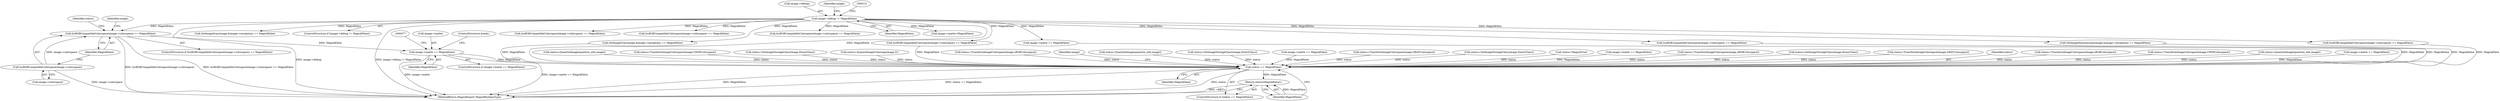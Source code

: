 digraph "0_ImageMagick_d63a3c5729df59f183e9e110d5d8385d17caaad0@pointer" {
"1000471" [label="(Call,image->matte == MagickFalse)"];
"1000448" [label="(Call,IssRGBCompatibleColorspace(image->colorspace) == MagickFalse)"];
"1000449" [label="(Call,IssRGBCompatibleColorspace(image->colorspace))"];
"1000115" [label="(Call,image->debug != MagickFalse)"];
"1000582" [label="(Call,status == MagickFalse)"];
"1000585" [label="(Return,return(MagickFalse);)"];
"1000360" [label="(Call,status=QuantizeImage(quantize_info,image))"];
"1000503" [label="(Call,status=TransformImageColorspace(image,CMYKColorspace))"];
"1000470" [label="(ControlStructure,if (image->matte == MagickFalse))"];
"1000472" [label="(Call,image->matte)"];
"1000514" [label="(Call,status=SetImageStorageClass(image,DirectClass))"];
"1000455" [label="(Identifier,status)"];
"1000417" [label="(Call,IssRGBCompatibleColorspace(image->colorspace) == MagickFalse)"];
"1000563" [label="(Call,image->matte == MagickFalse)"];
"1000209" [label="(Call,status=AcquireImageColormap(image,2))"];
"1000115" [label="(Call,image->debug != MagickFalse)"];
"1000119" [label="(Identifier,MagickFalse)"];
"1000462" [label="(Identifier,image)"];
"1000586" [label="(Identifier,MagickFalse)"];
"1000492" [label="(Call,IssRGBCompatibleColorspace(image->colorspace) == MagickFalse)"];
"1000423" [label="(Call,status=TransformImageColorspace(image,sRGBColorspace))"];
"1000589" [label="(Identifier,image)"];
"1000168" [label="(Call,SetImageMonochrome(image,&image->exception) == MagickFalse)"];
"1000245" [label="(Call,SetImageGray(image,&image->exception) == MagickFalse)"];
"1000306" [label="(Call,status=QuantizeImage(quantize_info,image))"];
"1000434" [label="(Call,status=SetImageStorageClass(image,DirectClass))"];
"1000273" [label="(Call,IssRGBCompatibleColorspace(image->colorspace) == MagickFalse)"];
"1000385" [label="(Call,image->matte == MagickFalse)"];
"1000114" [label="(ControlStructure,if (image->debug != MagickFalse))"];
"1000116" [label="(Call,image->debug)"];
"1000594" [label="(MethodReturn,MagickExport MagickBooleanType)"];
"1000253" [label="(Call,status=TransformImageColorspace(image,GRAYColorspace))"];
"1000557" [label="(Call,status=SetImageStorageClass(image,DirectClass))"];
"1000373" [label="(Call,IssRGBCompatibleColorspace(image->colorspace) == MagickFalse)"];
"1000132" [label="(Call,status=MagickTrue)"];
"1000535" [label="(Call,IssRGBCompatibleColorspace(image->colorspace) == MagickFalse)"];
"1000481" [label="(ControlStructure,break;)"];
"1000449" [label="(Call,IssRGBCompatibleColorspace(image->colorspace))"];
"1000223" [label="(Call,SetImageGray(image,&image->exception) == MagickFalse)"];
"1000259" [label="(Call,image->matte == MagickFalse)"];
"1000324" [label="(Call,IssRGBCompatibleColorspace(image->colorspace) == MagickFalse)"];
"1000454" [label="(Call,status=TransformImageColorspace(image,sRGBColorspace))"];
"1000519" [label="(Call,image->matte=MagickFalse)"];
"1000465" [label="(Call,status=SetImageStorageClass(image,DirectClass))"];
"1000581" [label="(ControlStructure,if (status == MagickFalse))"];
"1000450" [label="(Call,image->colorspace)"];
"1000447" [label="(ControlStructure,if (IssRGBCompatibleColorspace(image->colorspace) == MagickFalse))"];
"1000585" [label="(Return,return(MagickFalse);)"];
"1000231" [label="(Call,status=TransformImageColorspace(image,GRAYColorspace))"];
"1000453" [label="(Identifier,MagickFalse)"];
"1000471" [label="(Call,image->matte == MagickFalse)"];
"1000475" [label="(Identifier,MagickFalse)"];
"1000584" [label="(Identifier,MagickFalse)"];
"1000583" [label="(Identifier,status)"];
"1000129" [label="(Identifier,image)"];
"1000279" [label="(Call,status=TransformImageColorspace(image,sRGBColorspace))"];
"1000546" [label="(Call,status=TransformImageColorspace(image,CMYKColorspace))"];
"1000404" [label="(Call,status=QuantizeImage(quantize_info,image))"];
"1000336" [label="(Call,image->matte == MagickFalse)"];
"1000448" [label="(Call,IssRGBCompatibleColorspace(image->colorspace) == MagickFalse)"];
"1000582" [label="(Call,status == MagickFalse)"];
"1000471" -> "1000470"  [label="AST: "];
"1000471" -> "1000475"  [label="CFG: "];
"1000472" -> "1000471"  [label="AST: "];
"1000475" -> "1000471"  [label="AST: "];
"1000477" -> "1000471"  [label="CFG: "];
"1000481" -> "1000471"  [label="CFG: "];
"1000471" -> "1000594"  [label="DDG: image->matte"];
"1000471" -> "1000594"  [label="DDG: image->matte == MagickFalse"];
"1000448" -> "1000471"  [label="DDG: MagickFalse"];
"1000471" -> "1000582"  [label="DDG: MagickFalse"];
"1000448" -> "1000447"  [label="AST: "];
"1000448" -> "1000453"  [label="CFG: "];
"1000449" -> "1000448"  [label="AST: "];
"1000453" -> "1000448"  [label="AST: "];
"1000455" -> "1000448"  [label="CFG: "];
"1000462" -> "1000448"  [label="CFG: "];
"1000448" -> "1000594"  [label="DDG: IssRGBCompatibleColorspace(image->colorspace)"];
"1000448" -> "1000594"  [label="DDG: IssRGBCompatibleColorspace(image->colorspace) == MagickFalse"];
"1000449" -> "1000448"  [label="DDG: image->colorspace"];
"1000115" -> "1000448"  [label="DDG: MagickFalse"];
"1000449" -> "1000450"  [label="CFG: "];
"1000450" -> "1000449"  [label="AST: "];
"1000453" -> "1000449"  [label="CFG: "];
"1000449" -> "1000594"  [label="DDG: image->colorspace"];
"1000115" -> "1000114"  [label="AST: "];
"1000115" -> "1000119"  [label="CFG: "];
"1000116" -> "1000115"  [label="AST: "];
"1000119" -> "1000115"  [label="AST: "];
"1000121" -> "1000115"  [label="CFG: "];
"1000129" -> "1000115"  [label="CFG: "];
"1000115" -> "1000594"  [label="DDG: image->debug != MagickFalse"];
"1000115" -> "1000594"  [label="DDG: image->debug"];
"1000115" -> "1000168"  [label="DDG: MagickFalse"];
"1000115" -> "1000223"  [label="DDG: MagickFalse"];
"1000115" -> "1000245"  [label="DDG: MagickFalse"];
"1000115" -> "1000273"  [label="DDG: MagickFalse"];
"1000115" -> "1000324"  [label="DDG: MagickFalse"];
"1000115" -> "1000373"  [label="DDG: MagickFalse"];
"1000115" -> "1000417"  [label="DDG: MagickFalse"];
"1000115" -> "1000492"  [label="DDG: MagickFalse"];
"1000115" -> "1000519"  [label="DDG: MagickFalse"];
"1000115" -> "1000535"  [label="DDG: MagickFalse"];
"1000115" -> "1000563"  [label="DDG: MagickFalse"];
"1000115" -> "1000582"  [label="DDG: MagickFalse"];
"1000582" -> "1000581"  [label="AST: "];
"1000582" -> "1000584"  [label="CFG: "];
"1000583" -> "1000582"  [label="AST: "];
"1000584" -> "1000582"  [label="AST: "];
"1000586" -> "1000582"  [label="CFG: "];
"1000589" -> "1000582"  [label="CFG: "];
"1000582" -> "1000594"  [label="DDG: status"];
"1000582" -> "1000594"  [label="DDG: MagickFalse"];
"1000582" -> "1000594"  [label="DDG: status == MagickFalse"];
"1000454" -> "1000582"  [label="DDG: status"];
"1000209" -> "1000582"  [label="DDG: status"];
"1000279" -> "1000582"  [label="DDG: status"];
"1000253" -> "1000582"  [label="DDG: status"];
"1000306" -> "1000582"  [label="DDG: status"];
"1000514" -> "1000582"  [label="DDG: status"];
"1000557" -> "1000582"  [label="DDG: status"];
"1000423" -> "1000582"  [label="DDG: status"];
"1000132" -> "1000582"  [label="DDG: status"];
"1000546" -> "1000582"  [label="DDG: status"];
"1000503" -> "1000582"  [label="DDG: status"];
"1000465" -> "1000582"  [label="DDG: status"];
"1000404" -> "1000582"  [label="DDG: status"];
"1000360" -> "1000582"  [label="DDG: status"];
"1000434" -> "1000582"  [label="DDG: status"];
"1000231" -> "1000582"  [label="DDG: status"];
"1000385" -> "1000582"  [label="DDG: MagickFalse"];
"1000259" -> "1000582"  [label="DDG: MagickFalse"];
"1000563" -> "1000582"  [label="DDG: MagickFalse"];
"1000336" -> "1000582"  [label="DDG: MagickFalse"];
"1000417" -> "1000582"  [label="DDG: MagickFalse"];
"1000223" -> "1000582"  [label="DDG: MagickFalse"];
"1000273" -> "1000582"  [label="DDG: MagickFalse"];
"1000168" -> "1000582"  [label="DDG: MagickFalse"];
"1000492" -> "1000582"  [label="DDG: MagickFalse"];
"1000582" -> "1000585"  [label="DDG: MagickFalse"];
"1000585" -> "1000581"  [label="AST: "];
"1000585" -> "1000586"  [label="CFG: "];
"1000586" -> "1000585"  [label="AST: "];
"1000594" -> "1000585"  [label="CFG: "];
"1000585" -> "1000594"  [label="DDG: <RET>"];
"1000586" -> "1000585"  [label="DDG: MagickFalse"];
}
